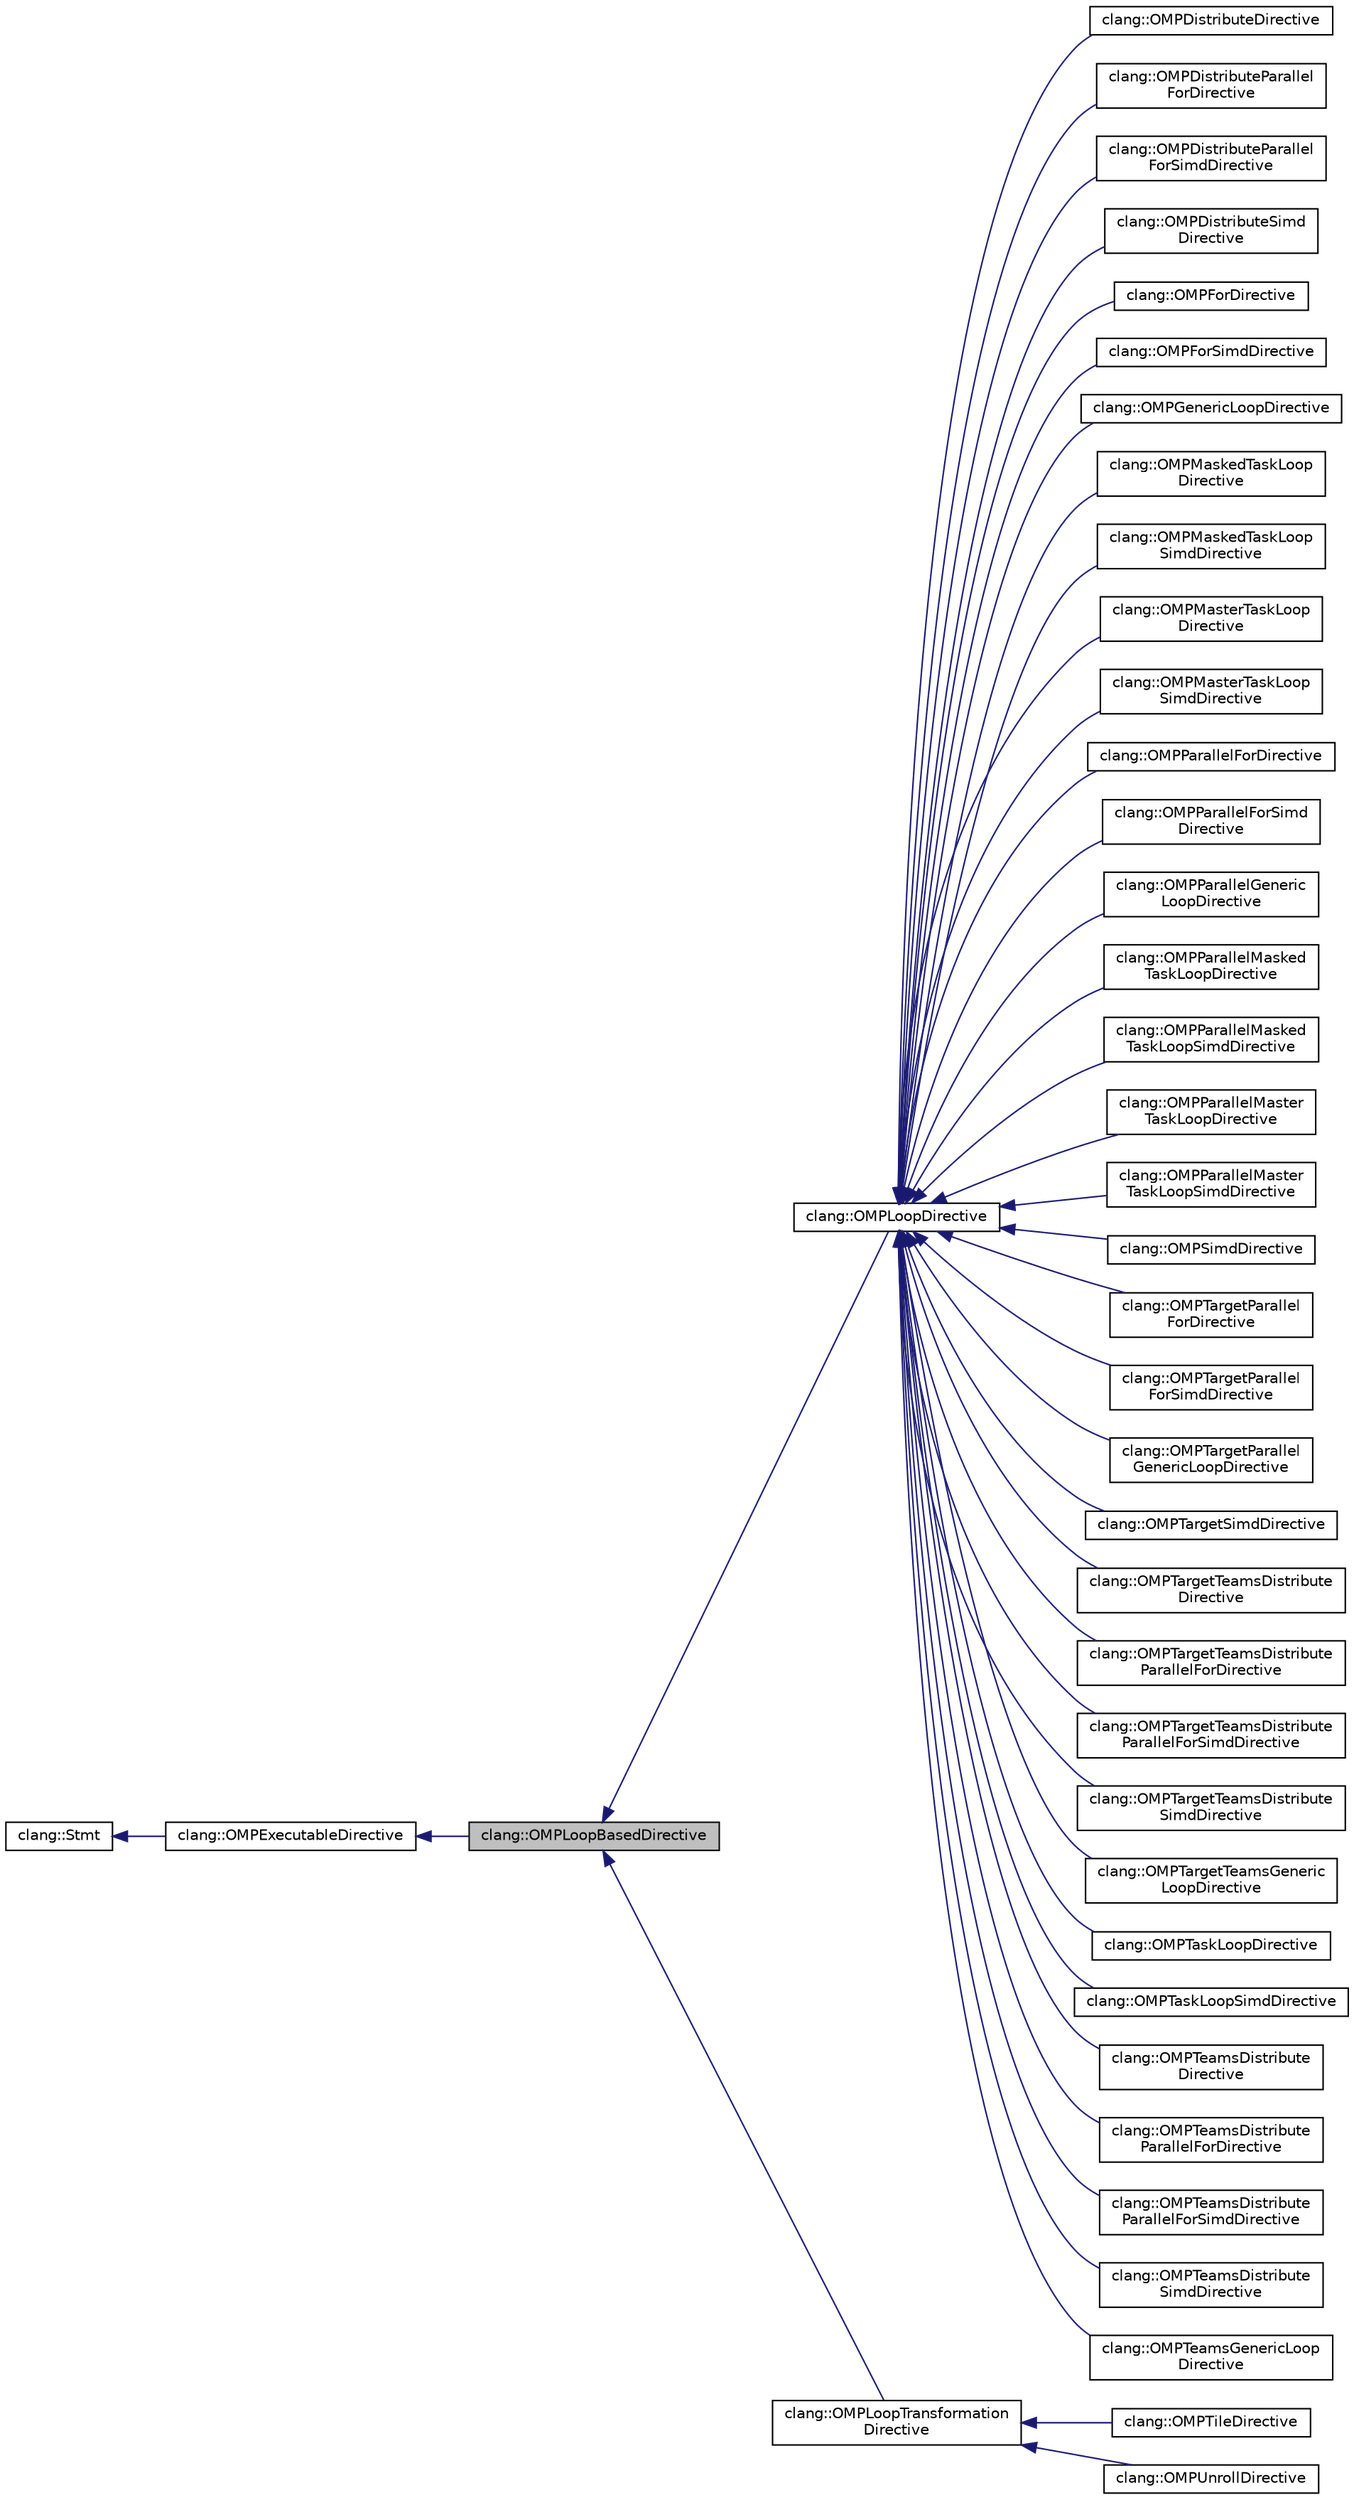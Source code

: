 digraph "clang::OMPLoopBasedDirective"
{
 // LATEX_PDF_SIZE
  bgcolor="transparent";
  edge [fontname="Helvetica",fontsize="10",labelfontname="Helvetica",labelfontsize="10"];
  node [fontname="Helvetica",fontsize="10",shape=record];
  rankdir="LR";
  Node1 [label="clang::OMPLoopBasedDirective",height=0.2,width=0.4,color="black", fillcolor="grey75", style="filled", fontcolor="black",tooltip="The base class for all loop-based directives, including loop transformation directives."];
  Node2 -> Node1 [dir="back",color="midnightblue",fontsize="10",style="solid",fontname="Helvetica"];
  Node2 [label="clang::OMPExecutableDirective",height=0.2,width=0.4,color="black",URL="$classclang_1_1OMPExecutableDirective.html",tooltip="This is a basic class for representing single OpenMP executable directive."];
  Node3 -> Node2 [dir="back",color="midnightblue",fontsize="10",style="solid",fontname="Helvetica"];
  Node3 [label="clang::Stmt",height=0.2,width=0.4,color="black",URL="$classclang_1_1Stmt.html",tooltip="Stmt - This represents one statement."];
  Node1 -> Node4 [dir="back",color="midnightblue",fontsize="10",style="solid",fontname="Helvetica"];
  Node4 [label="clang::OMPLoopDirective",height=0.2,width=0.4,color="black",URL="$classclang_1_1OMPLoopDirective.html",tooltip="This is a common base class for loop directives ('omp simd', 'omp for', 'omp for simd' etc...."];
  Node4 -> Node5 [dir="back",color="midnightblue",fontsize="10",style="solid",fontname="Helvetica"];
  Node5 [label="clang::OMPDistributeDirective",height=0.2,width=0.4,color="black",URL="$classclang_1_1OMPDistributeDirective.html",tooltip="This represents '#pragma omp distribute' directive."];
  Node4 -> Node6 [dir="back",color="midnightblue",fontsize="10",style="solid",fontname="Helvetica"];
  Node6 [label="clang::OMPDistributeParallel\lForDirective",height=0.2,width=0.4,color="black",URL="$classclang_1_1OMPDistributeParallelForDirective.html",tooltip="This represents '#pragma omp distribute parallel for' composite directive."];
  Node4 -> Node7 [dir="back",color="midnightblue",fontsize="10",style="solid",fontname="Helvetica"];
  Node7 [label="clang::OMPDistributeParallel\lForSimdDirective",height=0.2,width=0.4,color="black",URL="$classclang_1_1OMPDistributeParallelForSimdDirective.html",tooltip="This represents '#pragma omp distribute parallel for simd' composite directive."];
  Node4 -> Node8 [dir="back",color="midnightblue",fontsize="10",style="solid",fontname="Helvetica"];
  Node8 [label="clang::OMPDistributeSimd\lDirective",height=0.2,width=0.4,color="black",URL="$classclang_1_1OMPDistributeSimdDirective.html",tooltip="This represents '#pragma omp distribute simd' composite directive."];
  Node4 -> Node9 [dir="back",color="midnightblue",fontsize="10",style="solid",fontname="Helvetica"];
  Node9 [label="clang::OMPForDirective",height=0.2,width=0.4,color="black",URL="$classclang_1_1OMPForDirective.html",tooltip="This represents '#pragma omp for' directive."];
  Node4 -> Node10 [dir="back",color="midnightblue",fontsize="10",style="solid",fontname="Helvetica"];
  Node10 [label="clang::OMPForSimdDirective",height=0.2,width=0.4,color="black",URL="$classclang_1_1OMPForSimdDirective.html",tooltip="This represents '#pragma omp for simd' directive."];
  Node4 -> Node11 [dir="back",color="midnightblue",fontsize="10",style="solid",fontname="Helvetica"];
  Node11 [label="clang::OMPGenericLoopDirective",height=0.2,width=0.4,color="black",URL="$classclang_1_1OMPGenericLoopDirective.html",tooltip="This represents '#pragma omp loop' directive."];
  Node4 -> Node12 [dir="back",color="midnightblue",fontsize="10",style="solid",fontname="Helvetica"];
  Node12 [label="clang::OMPMaskedTaskLoop\lDirective",height=0.2,width=0.4,color="black",URL="$classclang_1_1OMPMaskedTaskLoopDirective.html",tooltip="This represents '#pragma omp masked taskloop' directive."];
  Node4 -> Node13 [dir="back",color="midnightblue",fontsize="10",style="solid",fontname="Helvetica"];
  Node13 [label="clang::OMPMaskedTaskLoop\lSimdDirective",height=0.2,width=0.4,color="black",URL="$classclang_1_1OMPMaskedTaskLoopSimdDirective.html",tooltip="This represents '#pragma omp masked taskloop simd' directive."];
  Node4 -> Node14 [dir="back",color="midnightblue",fontsize="10",style="solid",fontname="Helvetica"];
  Node14 [label="clang::OMPMasterTaskLoop\lDirective",height=0.2,width=0.4,color="black",URL="$classclang_1_1OMPMasterTaskLoopDirective.html",tooltip="This represents '#pragma omp master taskloop' directive."];
  Node4 -> Node15 [dir="back",color="midnightblue",fontsize="10",style="solid",fontname="Helvetica"];
  Node15 [label="clang::OMPMasterTaskLoop\lSimdDirective",height=0.2,width=0.4,color="black",URL="$classclang_1_1OMPMasterTaskLoopSimdDirective.html",tooltip="This represents '#pragma omp master taskloop simd' directive."];
  Node4 -> Node16 [dir="back",color="midnightblue",fontsize="10",style="solid",fontname="Helvetica"];
  Node16 [label="clang::OMPParallelForDirective",height=0.2,width=0.4,color="black",URL="$classclang_1_1OMPParallelForDirective.html",tooltip="This represents '#pragma omp parallel for' directive."];
  Node4 -> Node17 [dir="back",color="midnightblue",fontsize="10",style="solid",fontname="Helvetica"];
  Node17 [label="clang::OMPParallelForSimd\lDirective",height=0.2,width=0.4,color="black",URL="$classclang_1_1OMPParallelForSimdDirective.html",tooltip="This represents '#pragma omp parallel for simd' directive."];
  Node4 -> Node18 [dir="back",color="midnightblue",fontsize="10",style="solid",fontname="Helvetica"];
  Node18 [label="clang::OMPParallelGeneric\lLoopDirective",height=0.2,width=0.4,color="black",URL="$classclang_1_1OMPParallelGenericLoopDirective.html",tooltip="This represents '#pragma omp parallel loop' directive."];
  Node4 -> Node19 [dir="back",color="midnightblue",fontsize="10",style="solid",fontname="Helvetica"];
  Node19 [label="clang::OMPParallelMasked\lTaskLoopDirective",height=0.2,width=0.4,color="black",URL="$classclang_1_1OMPParallelMaskedTaskLoopDirective.html",tooltip="This represents '#pragma omp parallel masked taskloop' directive."];
  Node4 -> Node20 [dir="back",color="midnightblue",fontsize="10",style="solid",fontname="Helvetica"];
  Node20 [label="clang::OMPParallelMasked\lTaskLoopSimdDirective",height=0.2,width=0.4,color="black",URL="$classclang_1_1OMPParallelMaskedTaskLoopSimdDirective.html",tooltip="This represents '#pragma omp parallel masked taskloop simd' directive."];
  Node4 -> Node21 [dir="back",color="midnightblue",fontsize="10",style="solid",fontname="Helvetica"];
  Node21 [label="clang::OMPParallelMaster\lTaskLoopDirective",height=0.2,width=0.4,color="black",URL="$classclang_1_1OMPParallelMasterTaskLoopDirective.html",tooltip="This represents '#pragma omp parallel master taskloop' directive."];
  Node4 -> Node22 [dir="back",color="midnightblue",fontsize="10",style="solid",fontname="Helvetica"];
  Node22 [label="clang::OMPParallelMaster\lTaskLoopSimdDirective",height=0.2,width=0.4,color="black",URL="$classclang_1_1OMPParallelMasterTaskLoopSimdDirective.html",tooltip="This represents '#pragma omp parallel master taskloop simd' directive."];
  Node4 -> Node23 [dir="back",color="midnightblue",fontsize="10",style="solid",fontname="Helvetica"];
  Node23 [label="clang::OMPSimdDirective",height=0.2,width=0.4,color="black",URL="$classclang_1_1OMPSimdDirective.html",tooltip="This represents '#pragma omp simd' directive."];
  Node4 -> Node24 [dir="back",color="midnightblue",fontsize="10",style="solid",fontname="Helvetica"];
  Node24 [label="clang::OMPTargetParallel\lForDirective",height=0.2,width=0.4,color="black",URL="$classclang_1_1OMPTargetParallelForDirective.html",tooltip="This represents '#pragma omp target parallel for' directive."];
  Node4 -> Node25 [dir="back",color="midnightblue",fontsize="10",style="solid",fontname="Helvetica"];
  Node25 [label="clang::OMPTargetParallel\lForSimdDirective",height=0.2,width=0.4,color="black",URL="$classclang_1_1OMPTargetParallelForSimdDirective.html",tooltip="This represents '#pragma omp target parallel for simd' directive."];
  Node4 -> Node26 [dir="back",color="midnightblue",fontsize="10",style="solid",fontname="Helvetica"];
  Node26 [label="clang::OMPTargetParallel\lGenericLoopDirective",height=0.2,width=0.4,color="black",URL="$classclang_1_1OMPTargetParallelGenericLoopDirective.html",tooltip="This represents '#pragma omp target parallel loop' directive."];
  Node4 -> Node27 [dir="back",color="midnightblue",fontsize="10",style="solid",fontname="Helvetica"];
  Node27 [label="clang::OMPTargetSimdDirective",height=0.2,width=0.4,color="black",URL="$classclang_1_1OMPTargetSimdDirective.html",tooltip="This represents '#pragma omp target simd' directive."];
  Node4 -> Node28 [dir="back",color="midnightblue",fontsize="10",style="solid",fontname="Helvetica"];
  Node28 [label="clang::OMPTargetTeamsDistribute\lDirective",height=0.2,width=0.4,color="black",URL="$classclang_1_1OMPTargetTeamsDistributeDirective.html",tooltip="This represents '#pragma omp target teams distribute' combined directive."];
  Node4 -> Node29 [dir="back",color="midnightblue",fontsize="10",style="solid",fontname="Helvetica"];
  Node29 [label="clang::OMPTargetTeamsDistribute\lParallelForDirective",height=0.2,width=0.4,color="black",URL="$classclang_1_1OMPTargetTeamsDistributeParallelForDirective.html",tooltip="This represents '#pragma omp target teams distribute parallel for' combined directive."];
  Node4 -> Node30 [dir="back",color="midnightblue",fontsize="10",style="solid",fontname="Helvetica"];
  Node30 [label="clang::OMPTargetTeamsDistribute\lParallelForSimdDirective",height=0.2,width=0.4,color="black",URL="$classclang_1_1OMPTargetTeamsDistributeParallelForSimdDirective.html",tooltip="This represents '#pragma omp target teams distribute parallel for simd' combined directive."];
  Node4 -> Node31 [dir="back",color="midnightblue",fontsize="10",style="solid",fontname="Helvetica"];
  Node31 [label="clang::OMPTargetTeamsDistribute\lSimdDirective",height=0.2,width=0.4,color="black",URL="$classclang_1_1OMPTargetTeamsDistributeSimdDirective.html",tooltip="This represents '#pragma omp target teams distribute simd' combined directive."];
  Node4 -> Node32 [dir="back",color="midnightblue",fontsize="10",style="solid",fontname="Helvetica"];
  Node32 [label="clang::OMPTargetTeamsGeneric\lLoopDirective",height=0.2,width=0.4,color="black",URL="$classclang_1_1OMPTargetTeamsGenericLoopDirective.html",tooltip="This represents '#pragma omp target teams loop' directive."];
  Node4 -> Node33 [dir="back",color="midnightblue",fontsize="10",style="solid",fontname="Helvetica"];
  Node33 [label="clang::OMPTaskLoopDirective",height=0.2,width=0.4,color="black",URL="$classclang_1_1OMPTaskLoopDirective.html",tooltip="This represents '#pragma omp taskloop' directive."];
  Node4 -> Node34 [dir="back",color="midnightblue",fontsize="10",style="solid",fontname="Helvetica"];
  Node34 [label="clang::OMPTaskLoopSimdDirective",height=0.2,width=0.4,color="black",URL="$classclang_1_1OMPTaskLoopSimdDirective.html",tooltip="This represents '#pragma omp taskloop simd' directive."];
  Node4 -> Node35 [dir="back",color="midnightblue",fontsize="10",style="solid",fontname="Helvetica"];
  Node35 [label="clang::OMPTeamsDistribute\lDirective",height=0.2,width=0.4,color="black",URL="$classclang_1_1OMPTeamsDistributeDirective.html",tooltip="This represents '#pragma omp teams distribute' directive."];
  Node4 -> Node36 [dir="back",color="midnightblue",fontsize="10",style="solid",fontname="Helvetica"];
  Node36 [label="clang::OMPTeamsDistribute\lParallelForDirective",height=0.2,width=0.4,color="black",URL="$classclang_1_1OMPTeamsDistributeParallelForDirective.html",tooltip="This represents '#pragma omp teams distribute parallel for' composite directive."];
  Node4 -> Node37 [dir="back",color="midnightblue",fontsize="10",style="solid",fontname="Helvetica"];
  Node37 [label="clang::OMPTeamsDistribute\lParallelForSimdDirective",height=0.2,width=0.4,color="black",URL="$classclang_1_1OMPTeamsDistributeParallelForSimdDirective.html",tooltip="This represents '#pragma omp teams distribute parallel for simd' composite directive."];
  Node4 -> Node38 [dir="back",color="midnightblue",fontsize="10",style="solid",fontname="Helvetica"];
  Node38 [label="clang::OMPTeamsDistribute\lSimdDirective",height=0.2,width=0.4,color="black",URL="$classclang_1_1OMPTeamsDistributeSimdDirective.html",tooltip="This represents '#pragma omp teams distribute simd' combined directive."];
  Node4 -> Node39 [dir="back",color="midnightblue",fontsize="10",style="solid",fontname="Helvetica"];
  Node39 [label="clang::OMPTeamsGenericLoop\lDirective",height=0.2,width=0.4,color="black",URL="$classclang_1_1OMPTeamsGenericLoopDirective.html",tooltip="This represents '#pragma omp teams loop' directive."];
  Node1 -> Node40 [dir="back",color="midnightblue",fontsize="10",style="solid",fontname="Helvetica"];
  Node40 [label="clang::OMPLoopTransformation\lDirective",height=0.2,width=0.4,color="black",URL="$classclang_1_1OMPLoopTransformationDirective.html",tooltip="The base class for all loop transformation directives."];
  Node40 -> Node41 [dir="back",color="midnightblue",fontsize="10",style="solid",fontname="Helvetica"];
  Node41 [label="clang::OMPTileDirective",height=0.2,width=0.4,color="black",URL="$classclang_1_1OMPTileDirective.html",tooltip="This represents the '#pragma omp tile' loop transformation directive."];
  Node40 -> Node42 [dir="back",color="midnightblue",fontsize="10",style="solid",fontname="Helvetica"];
  Node42 [label="clang::OMPUnrollDirective",height=0.2,width=0.4,color="black",URL="$classclang_1_1OMPUnrollDirective.html",tooltip="This represents the '#pragma omp unroll' loop transformation directive."];
}
